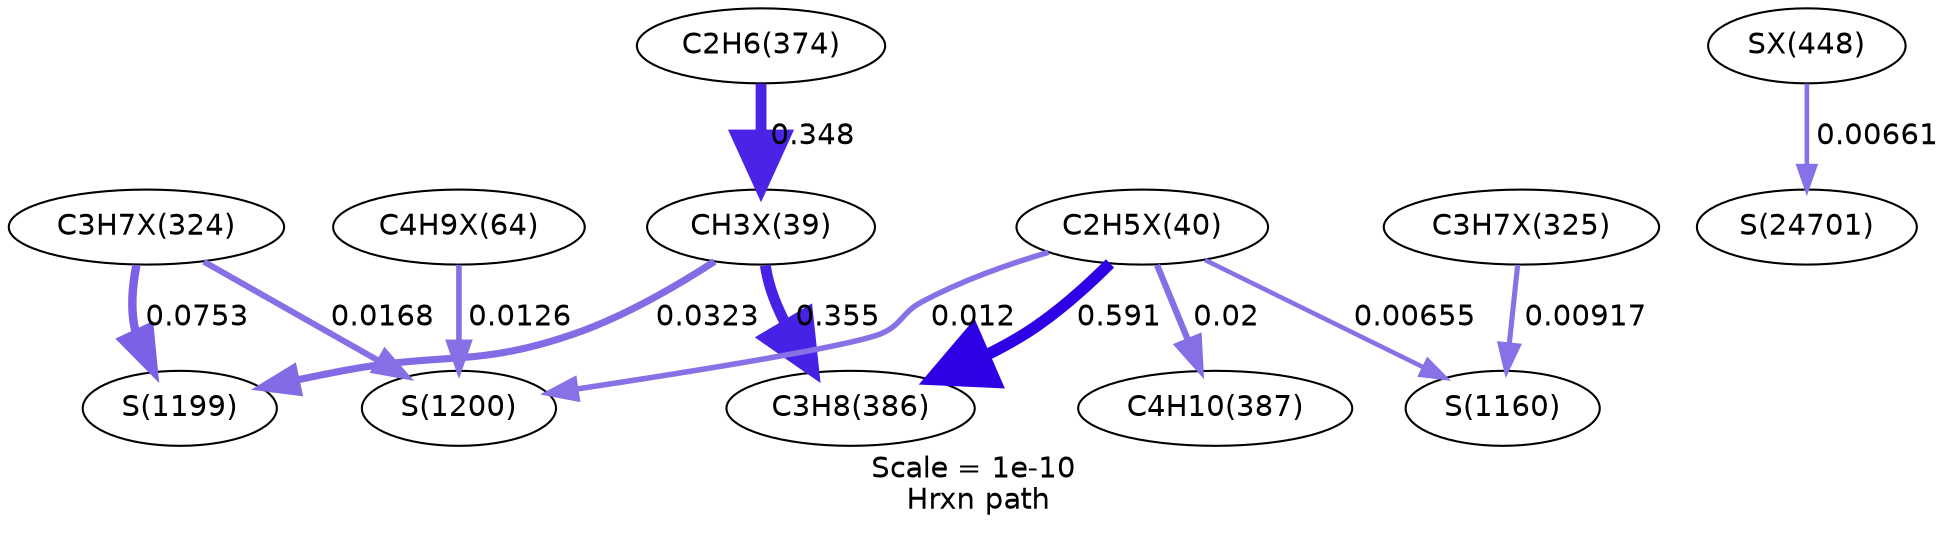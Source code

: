 digraph reaction_paths {
center=1;
s30 -> s131[fontname="Helvetica", style="setlinewidth(5.2)", arrowsize=2.6, color="0.7, 0.848, 0.9"
, label=" 0.348"];
s131 -> s47[fontname="Helvetica", style="setlinewidth(3.41)", arrowsize=1.7, color="0.7, 0.532, 0.9"
, label=" 0.0323"];
s131 -> s34[fontname="Helvetica", style="setlinewidth(5.22)", arrowsize=2.61, color="0.7, 0.855, 0.9"
, label=" 0.355"];
s132 -> s35[fontname="Helvetica", style="setlinewidth(3.05)", arrowsize=1.52, color="0.7, 0.52, 0.9"
, label=" 0.02"];
s132 -> s34[fontname="Helvetica", style="setlinewidth(5.6)", arrowsize=2.8, color="0.7, 1.09, 0.9"
, label=" 0.591"];
s132 -> s43[fontname="Helvetica", style="setlinewidth(2.2)", arrowsize=1.1, color="0.7, 0.507, 0.9"
, label=" 0.00655"];
s132 -> s48[fontname="Helvetica", style="setlinewidth(2.66)", arrowsize=1.33, color="0.7, 0.512, 0.9"
, label=" 0.012"];
s159 -> s43[fontname="Helvetica", style="setlinewidth(2.46)", arrowsize=1.23, color="0.7, 0.509, 0.9"
, label=" 0.00917"];
s158 -> s47[fontname="Helvetica", style="setlinewidth(4.05)", arrowsize=2.02, color="0.7, 0.575, 0.9"
, label=" 0.0753"];
s158 -> s48[fontname="Helvetica", style="setlinewidth(2.92)", arrowsize=1.46, color="0.7, 0.517, 0.9"
, label=" 0.0168"];
s138 -> s48[fontname="Helvetica", style="setlinewidth(2.7)", arrowsize=1.35, color="0.7, 0.513, 0.9"
, label=" 0.0126"];
s172 -> s63[fontname="Helvetica", style="setlinewidth(2.21)", arrowsize=1.11, color="0.7, 0.507, 0.9"
, label=" 0.00661"];
s30 [ fontname="Helvetica", label="C2H6(374)"];
s34 [ fontname="Helvetica", label="C3H8(386)"];
s35 [ fontname="Helvetica", label="C4H10(387)"];
s43 [ fontname="Helvetica", label="S(1160)"];
s47 [ fontname="Helvetica", label="S(1199)"];
s48 [ fontname="Helvetica", label="S(1200)"];
s63 [ fontname="Helvetica", label="S(24701)"];
s131 [ fontname="Helvetica", label="CH3X(39)"];
s132 [ fontname="Helvetica", label="C2H5X(40)"];
s138 [ fontname="Helvetica", label="C4H9X(64)"];
s158 [ fontname="Helvetica", label="C3H7X(324)"];
s159 [ fontname="Helvetica", label="C3H7X(325)"];
s172 [ fontname="Helvetica", label="SX(448)"];
 label = "Scale = 1e-10\l Hrxn path";
 fontname = "Helvetica";
}
